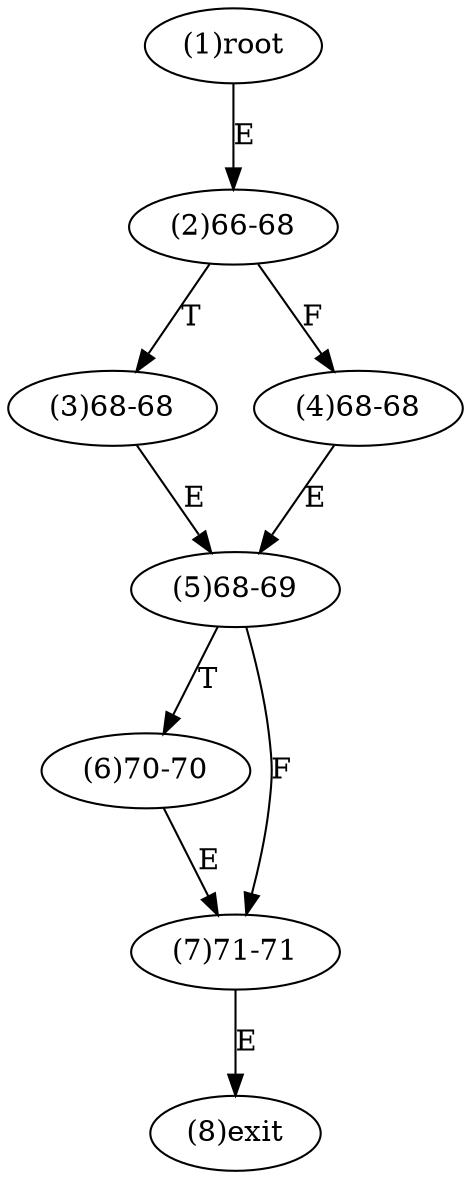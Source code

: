 digraph "" { 
1[ label="(1)root"];
2[ label="(2)66-68"];
3[ label="(3)68-68"];
4[ label="(4)68-68"];
5[ label="(5)68-69"];
6[ label="(6)70-70"];
7[ label="(7)71-71"];
8[ label="(8)exit"];
1->2[ label="E"];
2->4[ label="F"];
2->3[ label="T"];
3->5[ label="E"];
4->5[ label="E"];
5->7[ label="F"];
5->6[ label="T"];
6->7[ label="E"];
7->8[ label="E"];
}
